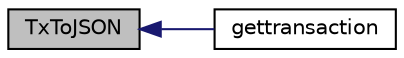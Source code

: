 digraph "TxToJSON"
{
  edge [fontname="Helvetica",fontsize="10",labelfontname="Helvetica",labelfontsize="10"];
  node [fontname="Helvetica",fontsize="10",shape=record];
  rankdir="LR";
  Node1100 [label="TxToJSON",height=0.2,width=0.4,color="black", fillcolor="grey75", style="filled", fontcolor="black"];
  Node1100 -> Node1101 [dir="back",color="midnightblue",fontsize="10",style="solid",fontname="Helvetica"];
  Node1101 [label="gettransaction",height=0.2,width=0.4,color="black", fillcolor="white", style="filled",URL="$rpcwallet_8cpp.html#a845c15a1402787fcf2cc021111ea89f5"];
}
